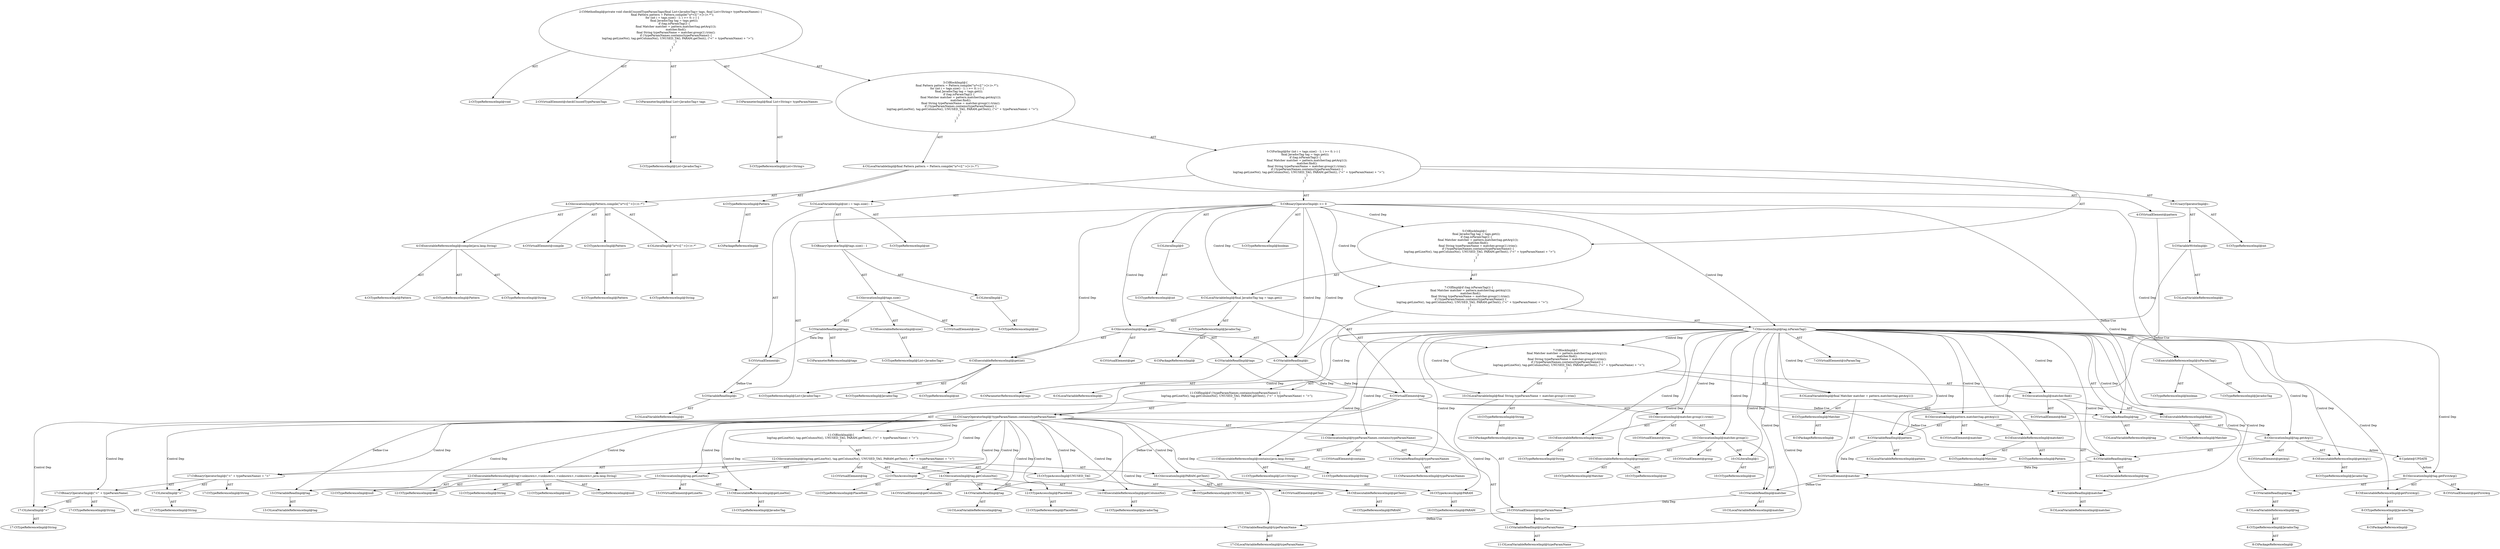 digraph "checkUnusedTypeParamTags#?,List,List" {
0 [label="2:CtTypeReferenceImpl@void" shape=ellipse]
1 [label="2:CtVirtualElement@checkUnusedTypeParamTags" shape=ellipse]
2 [label="3:CtParameterImpl@final List<JavadocTag> tags" shape=ellipse]
3 [label="3:CtTypeReferenceImpl@List<JavadocTag>" shape=ellipse]
4 [label="3:CtParameterImpl@final List<String> typeParamNames" shape=ellipse]
5 [label="3:CtTypeReferenceImpl@List<String>" shape=ellipse]
6 [label="4:CtTypeReferenceImpl@Pattern" shape=ellipse]
7 [label="4:CtPackageReferenceImpl@" shape=ellipse]
8 [label="4:CtExecutableReferenceImpl@compile(java.lang.String)" shape=ellipse]
9 [label="4:CtTypeReferenceImpl@Pattern" shape=ellipse]
10 [label="4:CtTypeReferenceImpl@Pattern" shape=ellipse]
11 [label="4:CtTypeReferenceImpl@String" shape=ellipse]
12 [label="4:CtVirtualElement@compile" shape=ellipse]
13 [label="4:CtTypeAccessImpl@Pattern" shape=ellipse]
14 [label="4:CtTypeReferenceImpl@Pattern" shape=ellipse]
15 [label="4:CtLiteralImpl@\"\\s*<([^>]+)>.*\"" shape=ellipse]
16 [label="4:CtTypeReferenceImpl@String" shape=ellipse]
17 [label="4:CtInvocationImpl@Pattern.compile(\"\\s*<([^>]+)>.*\")" shape=ellipse]
18 [label="4:CtVirtualElement@pattern" shape=ellipse]
19 [label="4:CtLocalVariableImpl@final Pattern pattern = Pattern.compile(\"\\s*<([^>]+)>.*\")" shape=ellipse]
20 [label="5:CtTypeReferenceImpl@int" shape=ellipse]
21 [label="5:CtExecutableReferenceImpl@size()" shape=ellipse]
22 [label="5:CtTypeReferenceImpl@List<JavadocTag>" shape=ellipse]
23 [label="5:CtVirtualElement@size" shape=ellipse]
24 [label="5:CtVariableReadImpl@tags" shape=ellipse]
25 [label="5:CtParameterReferenceImpl@tags" shape=ellipse]
26 [label="5:CtInvocationImpl@tags.size()" shape=ellipse]
27 [label="5:CtLiteralImpl@1" shape=ellipse]
28 [label="5:CtTypeReferenceImpl@int" shape=ellipse]
29 [label="5:CtBinaryOperatorImpl@tags.size() - 1" shape=ellipse]
30 [label="5:CtVirtualElement@i" shape=ellipse]
31 [label="5:CtLocalVariableImpl@int i = tags.size() - 1" shape=ellipse]
32 [label="5:CtVariableReadImpl@i" shape=ellipse]
33 [label="5:CtLocalVariableReferenceImpl@i" shape=ellipse]
34 [label="5:CtLiteralImpl@0" shape=ellipse]
35 [label="5:CtTypeReferenceImpl@int" shape=ellipse]
36 [label="5:CtBinaryOperatorImpl@i >= 0" shape=ellipse]
37 [label="5:CtTypeReferenceImpl@boolean" shape=ellipse]
38 [label="5:CtVariableWriteImpl@i" shape=ellipse]
39 [label="5:CtLocalVariableReferenceImpl@i" shape=ellipse]
40 [label="5:CtUnaryOperatorImpl@i--" shape=ellipse]
41 [label="5:CtTypeReferenceImpl@int" shape=ellipse]
42 [label="6:CtTypeReferenceImpl@JavadocTag" shape=ellipse]
43 [label="6:CtPackageReferenceImpl@" shape=ellipse]
44 [label="6:CtExecutableReferenceImpl@get(int)" shape=ellipse]
45 [label="6:CtTypeReferenceImpl@List<JavadocTag>" shape=ellipse]
46 [label="6:CtTypeReferenceImpl@JavadocTag" shape=ellipse]
47 [label="6:CtTypeReferenceImpl@int" shape=ellipse]
48 [label="6:CtVirtualElement@get" shape=ellipse]
49 [label="6:CtVariableReadImpl@tags" shape=ellipse]
50 [label="6:CtParameterReferenceImpl@tags" shape=ellipse]
51 [label="6:CtVariableReadImpl@i" shape=ellipse]
52 [label="6:CtLocalVariableReferenceImpl@i" shape=ellipse]
53 [label="6:CtInvocationImpl@tags.get(i)" shape=ellipse]
54 [label="6:CtVirtualElement@tag" shape=ellipse]
55 [label="6:CtLocalVariableImpl@final JavadocTag tag = tags.get(i)" shape=ellipse]
56 [label="7:CtExecutableReferenceImpl@isParamTag()" shape=ellipse]
57 [label="7:CtTypeReferenceImpl@JavadocTag" shape=ellipse]
58 [label="7:CtTypeReferenceImpl@boolean" shape=ellipse]
59 [label="7:CtVirtualElement@isParamTag" shape=ellipse]
60 [label="7:CtVariableReadImpl@tag" shape=ellipse]
61 [label="7:CtLocalVariableReferenceImpl@tag" shape=ellipse]
62 [label="7:CtInvocationImpl@tag.isParamTag()" shape=ellipse]
63 [label="8:CtTypeReferenceImpl@Matcher" shape=ellipse]
64 [label="8:CtPackageReferenceImpl@" shape=ellipse]
65 [label="8:CtExecutableReferenceImpl@matcher()" shape=ellipse]
66 [label="8:CtTypeReferenceImpl@Pattern" shape=ellipse]
67 [label="8:CtTypeReferenceImpl@Matcher" shape=ellipse]
68 [label="8:CtVirtualElement@matcher" shape=ellipse]
69 [label="8:CtVariableReadImpl@pattern" shape=ellipse]
70 [label="8:CtLocalVariableReferenceImpl@pattern" shape=ellipse]
71 [label="8:CtExecutableReferenceImpl@getArg1()" shape=ellipse]
72 [label="8:CtTypeReferenceImpl@JavadocTag" shape=ellipse]
73 [label="8:CtVirtualElement@getArg1" shape=ellipse]
74 [label="8:CtVariableReadImpl@tag" shape=ellipse]
75 [label="8:CtLocalVariableReferenceImpl@tag" shape=ellipse]
76 [label="8:CtInvocationImpl@tag.getArg1()" shape=ellipse]
77 [label="8:CtInvocationImpl@pattern.matcher(tag.getArg1())" shape=ellipse]
78 [label="8:CtVirtualElement@matcher" shape=ellipse]
79 [label="8:CtLocalVariableImpl@final Matcher matcher = pattern.matcher(tag.getArg1())" shape=ellipse]
80 [label="9:CtExecutableReferenceImpl@find()" shape=ellipse]
81 [label="9:CtTypeReferenceImpl@Matcher" shape=ellipse]
82 [label="9:CtVirtualElement@find" shape=ellipse]
83 [label="9:CtVariableReadImpl@matcher" shape=ellipse]
84 [label="9:CtLocalVariableReferenceImpl@matcher" shape=ellipse]
85 [label="9:CtInvocationImpl@matcher.find()" shape=ellipse]
86 [label="10:CtTypeReferenceImpl@String" shape=ellipse]
87 [label="10:CtPackageReferenceImpl@java.lang" shape=ellipse]
88 [label="10:CtExecutableReferenceImpl@trim()" shape=ellipse]
89 [label="10:CtTypeReferenceImpl@String" shape=ellipse]
90 [label="10:CtVirtualElement@trim" shape=ellipse]
91 [label="10:CtExecutableReferenceImpl@group(int)" shape=ellipse]
92 [label="10:CtTypeReferenceImpl@Matcher" shape=ellipse]
93 [label="10:CtTypeReferenceImpl@int" shape=ellipse]
94 [label="10:CtVirtualElement@group" shape=ellipse]
95 [label="10:CtVariableReadImpl@matcher" shape=ellipse]
96 [label="10:CtLocalVariableReferenceImpl@matcher" shape=ellipse]
97 [label="10:CtLiteralImpl@1" shape=ellipse]
98 [label="10:CtTypeReferenceImpl@int" shape=ellipse]
99 [label="10:CtInvocationImpl@matcher.group(1)" shape=ellipse]
100 [label="10:CtInvocationImpl@matcher.group(1).trim()" shape=ellipse]
101 [label="10:CtVirtualElement@typeParamName" shape=ellipse]
102 [label="10:CtLocalVariableImpl@final String typeParamName = matcher.group(1).trim()" shape=ellipse]
103 [label="11:CtExecutableReferenceImpl@contains(java.lang.String)" shape=ellipse]
104 [label="11:CtTypeReferenceImpl@List<String>" shape=ellipse]
105 [label="11:CtTypeReferenceImpl@String" shape=ellipse]
106 [label="11:CtVirtualElement@contains" shape=ellipse]
107 [label="11:CtVariableReadImpl@typeParamNames" shape=ellipse]
108 [label="11:CtParameterReferenceImpl@typeParamNames" shape=ellipse]
109 [label="11:CtVariableReadImpl@typeParamName" shape=ellipse]
110 [label="11:CtLocalVariableReferenceImpl@typeParamName" shape=ellipse]
111 [label="11:CtInvocationImpl@typeParamNames.contains(typeParamName)" shape=ellipse]
112 [label="11:CtUnaryOperatorImpl@!typeParamNames.contains(typeParamName)" shape=ellipse]
113 [label="12:CtExecutableReferenceImpl@log(<unknown>,<unknown>,<unknown>,<unknown>,java.lang.String)" shape=ellipse]
114 [label="12:CtTypeReferenceImpl@null" shape=ellipse]
115 [label="12:CtTypeReferenceImpl@null" shape=ellipse]
116 [label="12:CtTypeReferenceImpl@null" shape=ellipse]
117 [label="12:CtTypeReferenceImpl@null" shape=ellipse]
118 [label="12:CtTypeReferenceImpl@String" shape=ellipse]
119 [label="12:CtVirtualElement@log" shape=ellipse]
120 [label="12:CtTypeAccessImpl@PlaceHold" shape=ellipse]
121 [label="12:CtTypeReferenceImpl@PlaceHold" shape=ellipse]
122 [label="12:CtThisAccessImpl@" shape=ellipse]
123 [label="12:CtTypeReferenceImpl@PlaceHold" shape=ellipse]
124 [label="13:CtExecutableReferenceImpl@getLineNo()" shape=ellipse]
125 [label="13:CtTypeReferenceImpl@JavadocTag" shape=ellipse]
126 [label="13:CtVirtualElement@getLineNo" shape=ellipse]
127 [label="13:CtVariableReadImpl@tag" shape=ellipse]
128 [label="13:CtLocalVariableReferenceImpl@tag" shape=ellipse]
129 [label="13:CtInvocationImpl@tag.getLineNo()" shape=ellipse]
130 [label="14:CtExecutableReferenceImpl@getColumnNo()" shape=ellipse]
131 [label="14:CtTypeReferenceImpl@JavadocTag" shape=ellipse]
132 [label="14:CtVirtualElement@getColumnNo" shape=ellipse]
133 [label="14:CtVariableReadImpl@tag" shape=ellipse]
134 [label="14:CtLocalVariableReferenceImpl@tag" shape=ellipse]
135 [label="14:CtInvocationImpl@tag.getColumnNo()" shape=ellipse]
136 [label="15:CtTypeAccessImpl@UNUSED_TAG" shape=ellipse]
137 [label="15:CtTypeReferenceImpl@UNUSED_TAG" shape=ellipse]
138 [label="16:CtExecutableReferenceImpl@getText()" shape=ellipse]
139 [label="16:CtTypeReferenceImpl@PARAM" shape=ellipse]
140 [label="16:CtVirtualElement@getText" shape=ellipse]
141 [label="16:CtTypeAccessImpl@PARAM" shape=ellipse]
142 [label="16:CtTypeReferenceImpl@PARAM" shape=ellipse]
143 [label="16:CtInvocationImpl@PARAM.getText()" shape=ellipse]
144 [label="17:CtLiteralImpl@\"<\"" shape=ellipse]
145 [label="17:CtTypeReferenceImpl@String" shape=ellipse]
146 [label="17:CtVariableReadImpl@typeParamName" shape=ellipse]
147 [label="17:CtLocalVariableReferenceImpl@typeParamName" shape=ellipse]
148 [label="17:CtBinaryOperatorImpl@(\"<\" + typeParamName)" shape=ellipse]
149 [label="17:CtTypeReferenceImpl@String" shape=ellipse]
150 [label="17:CtLiteralImpl@\">\"" shape=ellipse]
151 [label="17:CtTypeReferenceImpl@String" shape=ellipse]
152 [label="17:CtBinaryOperatorImpl@(\"<\" + typeParamName) + \">\"" shape=ellipse]
153 [label="17:CtTypeReferenceImpl@String" shape=ellipse]
154 [label="12:CtInvocationImpl@log(tag.getLineNo(), tag.getColumnNo(), UNUSED_TAG, PARAM.getText(), (\"<\" + typeParamName) + \">\")" shape=ellipse]
155 [label="11:CtBlockImpl@\{
    log(tag.getLineNo(), tag.getColumnNo(), UNUSED_TAG, PARAM.getText(), (\"<\" + typeParamName) + \">\");
\}" shape=ellipse]
156 [label="11:CtIfImpl@if (!typeParamNames.contains(typeParamName)) \{
    log(tag.getLineNo(), tag.getColumnNo(), UNUSED_TAG, PARAM.getText(), (\"<\" + typeParamName) + \">\");
\}" shape=ellipse]
157 [label="7:CtBlockImpl@\{
    final Matcher matcher = pattern.matcher(tag.getArg1());
    matcher.find();
    final String typeParamName = matcher.group(1).trim();
    if (!typeParamNames.contains(typeParamName)) \{
        log(tag.getLineNo(), tag.getColumnNo(), UNUSED_TAG, PARAM.getText(), (\"<\" + typeParamName) + \">\");
    \}
\}" shape=ellipse]
158 [label="7:CtIfImpl@if (tag.isParamTag()) \{
    final Matcher matcher = pattern.matcher(tag.getArg1());
    matcher.find();
    final String typeParamName = matcher.group(1).trim();
    if (!typeParamNames.contains(typeParamName)) \{
        log(tag.getLineNo(), tag.getColumnNo(), UNUSED_TAG, PARAM.getText(), (\"<\" + typeParamName) + \">\");
    \}
\}" shape=ellipse]
159 [label="5:CtBlockImpl@\{
    final JavadocTag tag = tags.get(i);
    if (tag.isParamTag()) \{
        final Matcher matcher = pattern.matcher(tag.getArg1());
        matcher.find();
        final String typeParamName = matcher.group(1).trim();
        if (!typeParamNames.contains(typeParamName)) \{
            log(tag.getLineNo(), tag.getColumnNo(), UNUSED_TAG, PARAM.getText(), (\"<\" + typeParamName) + \">\");
        \}
    \}
\}" shape=ellipse]
160 [label="5:CtForImpl@for (int i = tags.size() - 1; i >= 0; i--) \{
    final JavadocTag tag = tags.get(i);
    if (tag.isParamTag()) \{
        final Matcher matcher = pattern.matcher(tag.getArg1());
        matcher.find();
        final String typeParamName = matcher.group(1).trim();
        if (!typeParamNames.contains(typeParamName)) \{
            log(tag.getLineNo(), tag.getColumnNo(), UNUSED_TAG, PARAM.getText(), (\"<\" + typeParamName) + \">\");
        \}
    \}
\}" shape=ellipse]
161 [label="3:CtBlockImpl@\{
    final Pattern pattern = Pattern.compile(\"\\s*<([^>]+)>.*\");
    for (int i = tags.size() - 1; i >= 0; i--) \{
        final JavadocTag tag = tags.get(i);
        if (tag.isParamTag()) \{
            final Matcher matcher = pattern.matcher(tag.getArg1());
            matcher.find();
            final String typeParamName = matcher.group(1).trim();
            if (!typeParamNames.contains(typeParamName)) \{
                log(tag.getLineNo(), tag.getColumnNo(), UNUSED_TAG, PARAM.getText(), (\"<\" + typeParamName) + \">\");
            \}
        \}
    \}
\}" shape=ellipse]
162 [label="2:CtMethodImpl@private void checkUnusedTypeParamTags(final List<JavadocTag> tags, final List<String> typeParamNames) \{
    final Pattern pattern = Pattern.compile(\"\\s*<([^>]+)>.*\");
    for (int i = tags.size() - 1; i >= 0; i--) \{
        final JavadocTag tag = tags.get(i);
        if (tag.isParamTag()) \{
            final Matcher matcher = pattern.matcher(tag.getArg1());
            matcher.find();
            final String typeParamName = matcher.group(1).trim();
            if (!typeParamNames.contains(typeParamName)) \{
                log(tag.getLineNo(), tag.getColumnNo(), UNUSED_TAG, PARAM.getText(), (\"<\" + typeParamName) + \">\");
            \}
        \}
    \}
\}" shape=ellipse]
163 [label="8:Update@UPDATE" shape=ellipse]
164 [label="8:CtPackageReferenceImpl@" shape=ellipse]
165 [label="8:CtTypeReferenceImpl@JavadocTag" shape=ellipse]
166 [label="8:CtLocalVariableReferenceImpl@tag" shape=ellipse]
167 [label="8:CtVariableReadImpl@tag" shape=ellipse]
168 [label="8:CtPackageReferenceImpl@" shape=ellipse]
169 [label="8:CtTypeReferenceImpl@JavadocTag" shape=ellipse]
170 [label="8:CtExecutableReferenceImpl@getFirstArg()" shape=ellipse]
171 [label="8:CtInvocationImpl@tag.getFirstArg()" shape=ellipse]
172 [label="8:CtVirtualElement@getFirstArg" shape=ellipse]
2 -> 3 [label="AST"];
4 -> 5 [label="AST"];
6 -> 7 [label="AST"];
8 -> 9 [label="AST"];
8 -> 10 [label="AST"];
8 -> 11 [label="AST"];
13 -> 14 [label="AST"];
15 -> 16 [label="AST"];
17 -> 12 [label="AST"];
17 -> 13 [label="AST"];
17 -> 8 [label="AST"];
17 -> 15 [label="AST"];
18 -> 69 [label="Define-Use"];
19 -> 18 [label="AST"];
19 -> 6 [label="AST"];
19 -> 17 [label="AST"];
21 -> 22 [label="AST"];
24 -> 25 [label="AST"];
24 -> 30 [label="Data Dep"];
26 -> 23 [label="AST"];
26 -> 24 [label="AST"];
26 -> 21 [label="AST"];
27 -> 28 [label="AST"];
29 -> 26 [label="AST"];
29 -> 27 [label="AST"];
30 -> 32 [label="Define-Use"];
31 -> 30 [label="AST"];
31 -> 20 [label="AST"];
31 -> 29 [label="AST"];
32 -> 33 [label="AST"];
34 -> 35 [label="AST"];
36 -> 37 [label="AST"];
36 -> 32 [label="AST"];
36 -> 34 [label="AST"];
36 -> 159 [label="Control Dep"];
36 -> 55 [label="Control Dep"];
36 -> 53 [label="Control Dep"];
36 -> 44 [label="Control Dep"];
36 -> 49 [label="Control Dep"];
36 -> 51 [label="Control Dep"];
36 -> 158 [label="Control Dep"];
36 -> 62 [label="Control Dep"];
36 -> 56 [label="Control Dep"];
36 -> 60 [label="Control Dep"];
38 -> 39 [label="AST"];
38 -> 51 [label="Define-Use"];
40 -> 41 [label="AST"];
40 -> 38 [label="AST"];
42 -> 43 [label="AST"];
44 -> 45 [label="AST"];
44 -> 46 [label="AST"];
44 -> 47 [label="AST"];
49 -> 50 [label="AST"];
49 -> 54 [label="Data Dep"];
51 -> 52 [label="AST"];
51 -> 54 [label="Data Dep"];
53 -> 48 [label="AST"];
53 -> 49 [label="AST"];
53 -> 44 [label="AST"];
53 -> 51 [label="AST"];
54 -> 60 [label="Define-Use"];
54 -> 74 [label="Define-Use"];
54 -> 127 [label="Define-Use"];
54 -> 133 [label="Define-Use"];
55 -> 54 [label="AST"];
55 -> 42 [label="AST"];
55 -> 53 [label="AST"];
56 -> 57 [label="AST"];
56 -> 58 [label="AST"];
60 -> 61 [label="AST"];
62 -> 59 [label="AST"];
62 -> 60 [label="AST"];
62 -> 56 [label="AST"];
62 -> 157 [label="Control Dep"];
62 -> 79 [label="Control Dep"];
62 -> 77 [label="Control Dep"];
62 -> 65 [label="Control Dep"];
62 -> 69 [label="Control Dep"];
62 -> 76 [label="Control Dep"];
62 -> 71 [label="Control Dep"];
62 -> 74 [label="Control Dep"];
62 -> 85 [label="Control Dep"];
62 -> 80 [label="Control Dep"];
62 -> 83 [label="Control Dep"];
62 -> 102 [label="Control Dep"];
62 -> 100 [label="Control Dep"];
62 -> 88 [label="Control Dep"];
62 -> 99 [label="Control Dep"];
62 -> 91 [label="Control Dep"];
62 -> 95 [label="Control Dep"];
62 -> 97 [label="Control Dep"];
62 -> 156 [label="Control Dep"];
62 -> 112 [label="Control Dep"];
62 -> 111 [label="Control Dep"];
62 -> 103 [label="Control Dep"];
62 -> 107 [label="Control Dep"];
62 -> 109 [label="Control Dep"];
62 -> 167 [label="Control Dep"];
62 -> 170 [label="Control Dep"];
62 -> 171 [label="Control Dep"];
63 -> 64 [label="AST"];
65 -> 66 [label="AST"];
65 -> 67 [label="AST"];
69 -> 70 [label="AST"];
69 -> 78 [label="Data Dep"];
71 -> 72 [label="AST"];
74 -> 75 [label="AST"];
74 -> 78 [label="Data Dep"];
76 -> 73 [label="AST"];
76 -> 74 [label="AST"];
76 -> 71 [label="AST"];
76 -> 163 [label="Action"];
77 -> 68 [label="AST"];
77 -> 69 [label="AST"];
77 -> 65 [label="AST"];
77 -> 76 [label="AST"];
78 -> 83 [label="Define-Use"];
78 -> 95 [label="Define-Use"];
79 -> 78 [label="AST"];
79 -> 63 [label="AST"];
79 -> 77 [label="AST"];
80 -> 81 [label="AST"];
83 -> 84 [label="AST"];
85 -> 82 [label="AST"];
85 -> 83 [label="AST"];
85 -> 80 [label="AST"];
86 -> 87 [label="AST"];
88 -> 89 [label="AST"];
91 -> 92 [label="AST"];
91 -> 93 [label="AST"];
95 -> 96 [label="AST"];
95 -> 101 [label="Data Dep"];
97 -> 98 [label="AST"];
99 -> 94 [label="AST"];
99 -> 95 [label="AST"];
99 -> 91 [label="AST"];
99 -> 97 [label="AST"];
100 -> 90 [label="AST"];
100 -> 99 [label="AST"];
100 -> 88 [label="AST"];
101 -> 109 [label="Define-Use"];
101 -> 146 [label="Define-Use"];
102 -> 101 [label="AST"];
102 -> 86 [label="AST"];
102 -> 100 [label="AST"];
103 -> 104 [label="AST"];
103 -> 105 [label="AST"];
107 -> 108 [label="AST"];
109 -> 110 [label="AST"];
111 -> 106 [label="AST"];
111 -> 107 [label="AST"];
111 -> 103 [label="AST"];
111 -> 109 [label="AST"];
112 -> 111 [label="AST"];
112 -> 155 [label="Control Dep"];
112 -> 154 [label="Control Dep"];
112 -> 113 [label="Control Dep"];
112 -> 122 [label="Control Dep"];
112 -> 120 [label="Control Dep"];
112 -> 129 [label="Control Dep"];
112 -> 124 [label="Control Dep"];
112 -> 127 [label="Control Dep"];
112 -> 135 [label="Control Dep"];
112 -> 130 [label="Control Dep"];
112 -> 133 [label="Control Dep"];
112 -> 136 [label="Control Dep"];
112 -> 143 [label="Control Dep"];
112 -> 138 [label="Control Dep"];
112 -> 141 [label="Control Dep"];
112 -> 152 [label="Control Dep"];
112 -> 148 [label="Control Dep"];
112 -> 144 [label="Control Dep"];
112 -> 146 [label="Control Dep"];
112 -> 150 [label="Control Dep"];
113 -> 114 [label="AST"];
113 -> 115 [label="AST"];
113 -> 116 [label="AST"];
113 -> 117 [label="AST"];
113 -> 118 [label="AST"];
120 -> 121 [label="AST"];
122 -> 123 [label="AST"];
122 -> 120 [label="AST"];
124 -> 125 [label="AST"];
127 -> 128 [label="AST"];
129 -> 126 [label="AST"];
129 -> 127 [label="AST"];
129 -> 124 [label="AST"];
130 -> 131 [label="AST"];
133 -> 134 [label="AST"];
135 -> 132 [label="AST"];
135 -> 133 [label="AST"];
135 -> 130 [label="AST"];
136 -> 137 [label="AST"];
138 -> 139 [label="AST"];
141 -> 142 [label="AST"];
143 -> 140 [label="AST"];
143 -> 141 [label="AST"];
143 -> 138 [label="AST"];
144 -> 145 [label="AST"];
146 -> 147 [label="AST"];
148 -> 149 [label="AST"];
148 -> 144 [label="AST"];
148 -> 146 [label="AST"];
150 -> 151 [label="AST"];
152 -> 153 [label="AST"];
152 -> 148 [label="AST"];
152 -> 150 [label="AST"];
154 -> 119 [label="AST"];
154 -> 122 [label="AST"];
154 -> 113 [label="AST"];
154 -> 129 [label="AST"];
154 -> 135 [label="AST"];
154 -> 136 [label="AST"];
154 -> 143 [label="AST"];
154 -> 152 [label="AST"];
155 -> 154 [label="AST"];
156 -> 112 [label="AST"];
156 -> 155 [label="AST"];
157 -> 79 [label="AST"];
157 -> 85 [label="AST"];
157 -> 102 [label="AST"];
157 -> 156 [label="AST"];
158 -> 62 [label="AST"];
158 -> 157 [label="AST"];
159 -> 55 [label="AST"];
159 -> 158 [label="AST"];
160 -> 31 [label="AST"];
160 -> 36 [label="AST"];
160 -> 40 [label="AST"];
160 -> 159 [label="AST"];
161 -> 19 [label="AST"];
161 -> 160 [label="AST"];
162 -> 1 [label="AST"];
162 -> 0 [label="AST"];
162 -> 2 [label="AST"];
162 -> 4 [label="AST"];
162 -> 161 [label="AST"];
163 -> 171 [label="Action"];
165 -> 164 [label="AST"];
166 -> 165 [label="AST"];
167 -> 166 [label="AST"];
169 -> 168 [label="AST"];
170 -> 169 [label="AST"];
171 -> 172 [label="AST"];
171 -> 167 [label="AST"];
171 -> 170 [label="AST"];
}